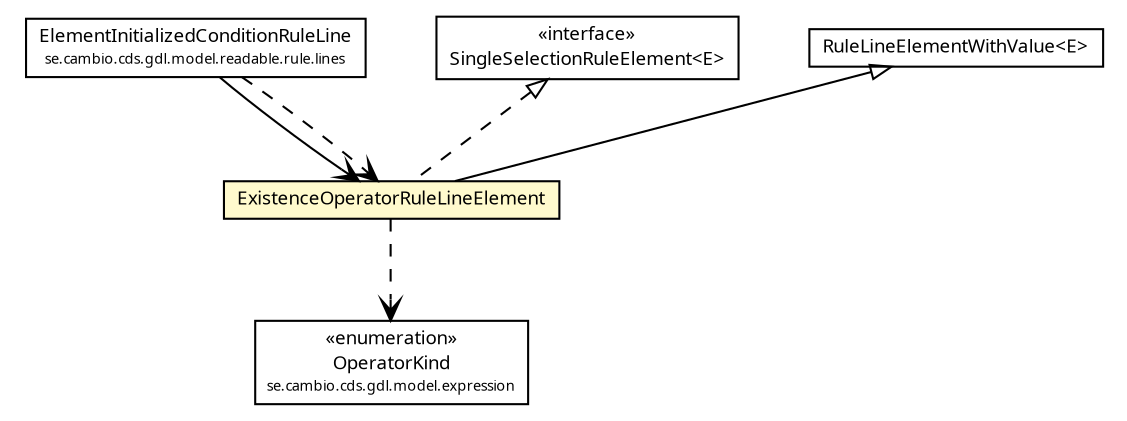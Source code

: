 #!/usr/local/bin/dot
#
# Class diagram 
# Generated by UMLGraph version R5_6 (http://www.umlgraph.org/)
#

digraph G {
	edge [fontname="Trebuchet MS",fontsize=10,labelfontname="Trebuchet MS",labelfontsize=10];
	node [fontname="Trebuchet MS",fontsize=10,shape=plaintext];
	nodesep=0.25;
	ranksep=0.5;
	// se.cambio.cds.gdl.model.expression.OperatorKind
	c181013 [label=<<table title="se.cambio.cds.gdl.model.expression.OperatorKind" border="0" cellborder="1" cellspacing="0" cellpadding="2" port="p" href="../../../../expression/OperatorKind.html">
		<tr><td><table border="0" cellspacing="0" cellpadding="1">
<tr><td align="center" balign="center"> &#171;enumeration&#187; </td></tr>
<tr><td align="center" balign="center"><font face="Trebuchet MS"> OperatorKind </font></td></tr>
<tr><td align="center" balign="center"><font face="Trebuchet MS" point-size="7.0"> se.cambio.cds.gdl.model.expression </font></td></tr>
		</table></td></tr>
		</table>>, URL="../../../../expression/OperatorKind.html", fontname="Trebuchet MS", fontcolor="black", fontsize=9.0];
	// se.cambio.cds.gdl.model.readable.rule.lines.ElementInitializedConditionRuleLine
	c181201 [label=<<table title="se.cambio.cds.gdl.model.readable.rule.lines.ElementInitializedConditionRuleLine" border="0" cellborder="1" cellspacing="0" cellpadding="2" port="p" href="../ElementInitializedConditionRuleLine.html">
		<tr><td><table border="0" cellspacing="0" cellpadding="1">
<tr><td align="center" balign="center"><font face="Trebuchet MS"> ElementInitializedConditionRuleLine </font></td></tr>
<tr><td align="center" balign="center"><font face="Trebuchet MS" point-size="7.0"> se.cambio.cds.gdl.model.readable.rule.lines </font></td></tr>
		</table></td></tr>
		</table>>, URL="../ElementInitializedConditionRuleLine.html", fontname="Trebuchet MS", fontcolor="black", fontsize=9.0];
	// se.cambio.cds.gdl.model.readable.rule.lines.elements.SingleSelectionRuleElement<E>
	c181212 [label=<<table title="se.cambio.cds.gdl.model.readable.rule.lines.elements.SingleSelectionRuleElement" border="0" cellborder="1" cellspacing="0" cellpadding="2" port="p" href="./SingleSelectionRuleElement.html">
		<tr><td><table border="0" cellspacing="0" cellpadding="1">
<tr><td align="center" balign="center"> &#171;interface&#187; </td></tr>
<tr><td align="center" balign="center"><font face="Trebuchet MS"> SingleSelectionRuleElement&lt;E&gt; </font></td></tr>
		</table></td></tr>
		</table>>, URL="./SingleSelectionRuleElement.html", fontname="Trebuchet MS", fontcolor="black", fontsize=9.0];
	// se.cambio.cds.gdl.model.readable.rule.lines.elements.RuleLineElementWithValue<E>
	c181213 [label=<<table title="se.cambio.cds.gdl.model.readable.rule.lines.elements.RuleLineElementWithValue" border="0" cellborder="1" cellspacing="0" cellpadding="2" port="p" href="./RuleLineElementWithValue.html">
		<tr><td><table border="0" cellspacing="0" cellpadding="1">
<tr><td align="center" balign="center"><font face="Trebuchet MS"> RuleLineElementWithValue&lt;E&gt; </font></td></tr>
		</table></td></tr>
		</table>>, URL="./RuleLineElementWithValue.html", fontname="Trebuchet MS", fontcolor="black", fontsize=9.0];
	// se.cambio.cds.gdl.model.readable.rule.lines.elements.ExistenceOperatorRuleLineElement
	c181220 [label=<<table title="se.cambio.cds.gdl.model.readable.rule.lines.elements.ExistenceOperatorRuleLineElement" border="0" cellborder="1" cellspacing="0" cellpadding="2" port="p" bgcolor="lemonChiffon" href="./ExistenceOperatorRuleLineElement.html">
		<tr><td><table border="0" cellspacing="0" cellpadding="1">
<tr><td align="center" balign="center"><font face="Trebuchet MS"> ExistenceOperatorRuleLineElement </font></td></tr>
		</table></td></tr>
		</table>>, URL="./ExistenceOperatorRuleLineElement.html", fontname="Trebuchet MS", fontcolor="black", fontsize=9.0];
	//se.cambio.cds.gdl.model.readable.rule.lines.elements.ExistenceOperatorRuleLineElement extends se.cambio.cds.gdl.model.readable.rule.lines.elements.RuleLineElementWithValue<java.lang.String>
	c181213:p -> c181220:p [dir=back,arrowtail=empty];
	//se.cambio.cds.gdl.model.readable.rule.lines.elements.ExistenceOperatorRuleLineElement implements se.cambio.cds.gdl.model.readable.rule.lines.elements.SingleSelectionRuleElement<E>
	c181212:p -> c181220:p [dir=back,arrowtail=empty,style=dashed];
	// se.cambio.cds.gdl.model.readable.rule.lines.ElementInitializedConditionRuleLine NAVASSOC se.cambio.cds.gdl.model.readable.rule.lines.elements.ExistenceOperatorRuleLineElement
	c181201:p -> c181220:p [taillabel="", label="", headlabel="", fontname="Trebuchet MS", fontcolor="black", fontsize=10.0, color="black", arrowhead=open];
	// se.cambio.cds.gdl.model.readable.rule.lines.ElementInitializedConditionRuleLine DEPEND se.cambio.cds.gdl.model.readable.rule.lines.elements.ExistenceOperatorRuleLineElement
	c181201:p -> c181220:p [taillabel="", label="", headlabel="", fontname="Trebuchet MS", fontcolor="black", fontsize=10.0, color="black", arrowhead=open, style=dashed];
	// se.cambio.cds.gdl.model.readable.rule.lines.elements.ExistenceOperatorRuleLineElement DEPEND se.cambio.cds.gdl.model.expression.OperatorKind
	c181220:p -> c181013:p [taillabel="", label="", headlabel="", fontname="Trebuchet MS", fontcolor="black", fontsize=10.0, color="black", arrowhead=open, style=dashed];
}

